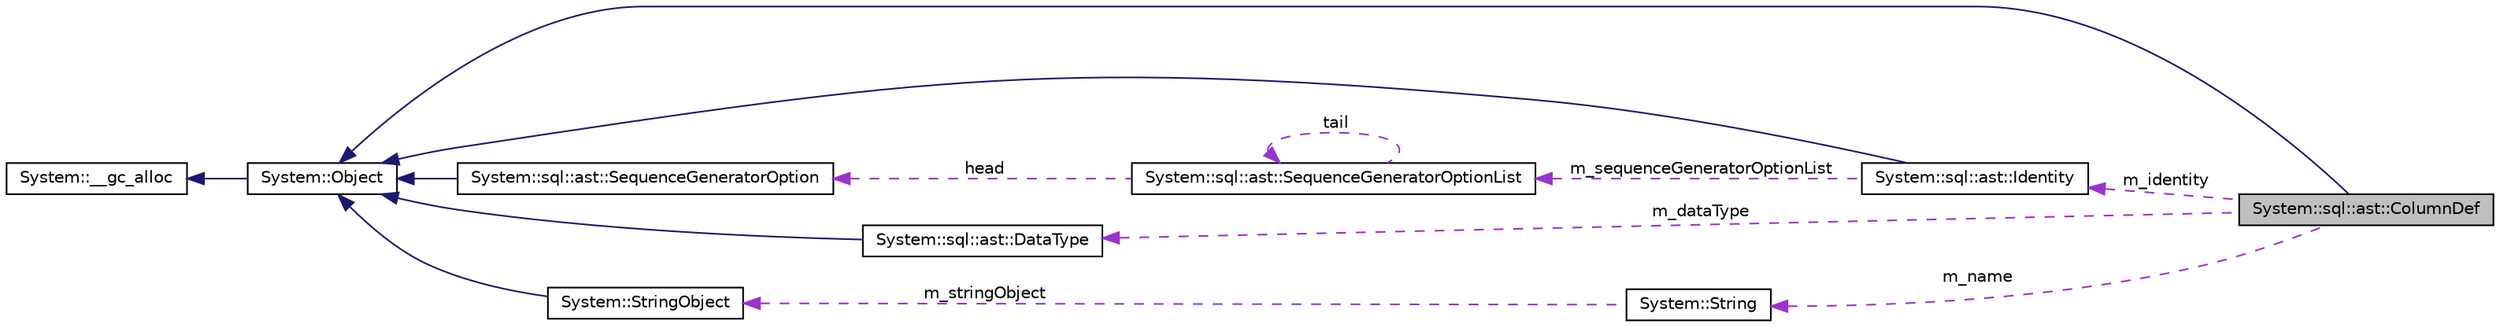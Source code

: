 digraph G
{
  edge [fontname="Helvetica",fontsize="10",labelfontname="Helvetica",labelfontsize="10"];
  node [fontname="Helvetica",fontsize="10",shape=record];
  rankdir="LR";
  Node1 [label="System::sql::ast::ColumnDef",height=0.2,width=0.4,color="black", fillcolor="grey75", style="filled" fontcolor="black"];
  Node2 -> Node1 [dir="back",color="midnightblue",fontsize="10",style="solid",fontname="Helvetica"];
  Node2 [label="System::Object",height=0.2,width=0.4,color="black", fillcolor="white", style="filled",URL="$class_system_1_1_object.html"];
  Node3 -> Node2 [dir="back",color="midnightblue",fontsize="10",style="solid",fontname="Helvetica"];
  Node3 [label="System::__gc_alloc",height=0.2,width=0.4,color="black", fillcolor="white", style="filled",URL="$class_system_1_1____gc__alloc.html"];
  Node4 -> Node1 [dir="back",color="darkorchid3",fontsize="10",style="dashed",label=" m_identity" ,fontname="Helvetica"];
  Node4 [label="System::sql::ast::Identity",height=0.2,width=0.4,color="black", fillcolor="white", style="filled",URL="$class_system_1_1sql_1_1ast_1_1_identity.html"];
  Node2 -> Node4 [dir="back",color="midnightblue",fontsize="10",style="solid",fontname="Helvetica"];
  Node5 -> Node4 [dir="back",color="darkorchid3",fontsize="10",style="dashed",label=" m_sequenceGeneratorOptionList" ,fontname="Helvetica"];
  Node5 [label="System::sql::ast::SequenceGeneratorOptionList",height=0.2,width=0.4,color="black", fillcolor="white", style="filled",URL="$class_system_1_1sql_1_1ast_1_1_sequence_generator_option_list.html"];
  Node5 -> Node5 [dir="back",color="darkorchid3",fontsize="10",style="dashed",label=" tail" ,fontname="Helvetica"];
  Node6 -> Node5 [dir="back",color="darkorchid3",fontsize="10",style="dashed",label=" head" ,fontname="Helvetica"];
  Node6 [label="System::sql::ast::SequenceGeneratorOption",height=0.2,width=0.4,color="black", fillcolor="white", style="filled",URL="$class_system_1_1sql_1_1ast_1_1_sequence_generator_option.html"];
  Node2 -> Node6 [dir="back",color="midnightblue",fontsize="10",style="solid",fontname="Helvetica"];
  Node7 -> Node1 [dir="back",color="darkorchid3",fontsize="10",style="dashed",label=" m_dataType" ,fontname="Helvetica"];
  Node7 [label="System::sql::ast::DataType",height=0.2,width=0.4,color="black", fillcolor="white", style="filled",URL="$class_system_1_1sql_1_1ast_1_1_data_type.html"];
  Node2 -> Node7 [dir="back",color="midnightblue",fontsize="10",style="solid",fontname="Helvetica"];
  Node8 -> Node1 [dir="back",color="darkorchid3",fontsize="10",style="dashed",label=" m_name" ,fontname="Helvetica"];
  Node8 [label="System::String",height=0.2,width=0.4,color="black", fillcolor="white", style="filled",URL="$class_system_1_1_string.html"];
  Node9 -> Node8 [dir="back",color="darkorchid3",fontsize="10",style="dashed",label=" m_stringObject" ,fontname="Helvetica"];
  Node9 [label="System::StringObject",height=0.2,width=0.4,color="black", fillcolor="white", style="filled",URL="$class_system_1_1_string_object.html"];
  Node2 -> Node9 [dir="back",color="midnightblue",fontsize="10",style="solid",fontname="Helvetica"];
}
